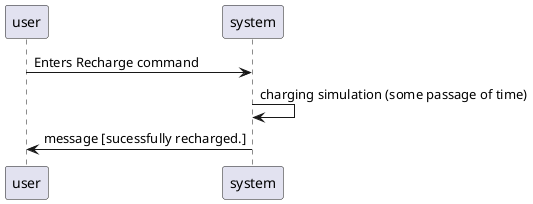 @startuml

user -> system: Enters Recharge command
system-> system: charging simulation (some passage of time)
system -> user: message [sucessfully recharged.]

@enduml